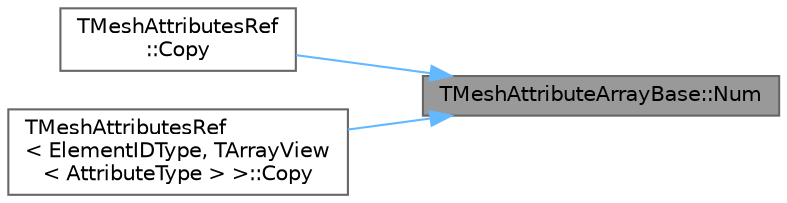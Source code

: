 digraph "TMeshAttributeArrayBase::Num"
{
 // INTERACTIVE_SVG=YES
 // LATEX_PDF_SIZE
  bgcolor="transparent";
  edge [fontname=Helvetica,fontsize=10,labelfontname=Helvetica,labelfontsize=10];
  node [fontname=Helvetica,fontsize=10,shape=box,height=0.2,width=0.4];
  rankdir="RL";
  Node1 [id="Node000001",label="TMeshAttributeArrayBase::Num",height=0.2,width=0.4,color="gray40", fillcolor="grey60", style="filled", fontcolor="black",tooltip="Return size of container."];
  Node1 -> Node2 [id="edge1_Node000001_Node000002",dir="back",color="steelblue1",style="solid",tooltip=" "];
  Node2 [id="Node000002",label="TMeshAttributesRef\l::Copy",height=0.2,width=0.4,color="grey40", fillcolor="white", style="filled",URL="$d8/dd7/classTMeshAttributesRef.html#acab6925164c9908a66aaef907ae816ca",tooltip="Copies the given attribute array and channel to this channel."];
  Node1 -> Node3 [id="edge2_Node000001_Node000003",dir="back",color="steelblue1",style="solid",tooltip=" "];
  Node3 [id="Node000003",label="TMeshAttributesRef\l\< ElementIDType, TArrayView\l\< AttributeType \> \>::Copy",height=0.2,width=0.4,color="grey40", fillcolor="white", style="filled",URL="$de/d89/classTMeshAttributesRef_3_01ElementIDType_00_01TArrayView_3_01AttributeType_01_4_01_4.html#a6ed3bed260f1e24703cb4e6e9c534246",tooltip="Copies the given attribute array and index to this index."];
}
